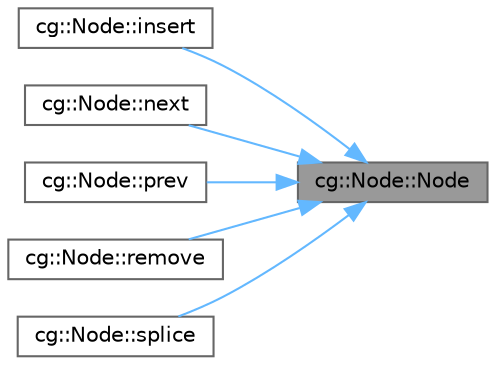 digraph "cg::Node::Node"
{
 // LATEX_PDF_SIZE
  bgcolor="transparent";
  edge [fontname=Helvetica,fontsize=10,labelfontname=Helvetica,labelfontsize=10];
  node [fontname=Helvetica,fontsize=10,shape=box,height=0.2,width=0.4];
  rankdir="RL";
  Node1 [id="Node000001",label="cg::Node::Node",height=0.2,width=0.4,color="gray40", fillcolor="grey60", style="filled", fontcolor="black",tooltip=" "];
  Node1 -> Node2 [id="edge1_Node000001_Node000002",dir="back",color="steelblue1",style="solid",tooltip=" "];
  Node2 [id="Node000002",label="cg::Node::insert",height=0.2,width=0.4,color="grey40", fillcolor="white", style="filled",URL="$classcg_1_1_node.html#a8c54167303ade247945b9ba5b816db1a",tooltip=" "];
  Node1 -> Node3 [id="edge2_Node000001_Node000003",dir="back",color="steelblue1",style="solid",tooltip=" "];
  Node3 [id="Node000003",label="cg::Node::next",height=0.2,width=0.4,color="grey40", fillcolor="white", style="filled",URL="$classcg_1_1_node.html#a5363f00ba6392489ff103c59e6845971",tooltip=" "];
  Node1 -> Node4 [id="edge3_Node000001_Node000004",dir="back",color="steelblue1",style="solid",tooltip=" "];
  Node4 [id="Node000004",label="cg::Node::prev",height=0.2,width=0.4,color="grey40", fillcolor="white", style="filled",URL="$classcg_1_1_node.html#a94ca95e1fbab2c793375efb23eba031a",tooltip=" "];
  Node1 -> Node5 [id="edge4_Node000001_Node000005",dir="back",color="steelblue1",style="solid",tooltip=" "];
  Node5 [id="Node000005",label="cg::Node::remove",height=0.2,width=0.4,color="grey40", fillcolor="white", style="filled",URL="$classcg_1_1_node.html#a2147454201b313608abe4ea2c2d0a8d4",tooltip=" "];
  Node1 -> Node6 [id="edge5_Node000001_Node000006",dir="back",color="steelblue1",style="solid",tooltip=" "];
  Node6 [id="Node000006",label="cg::Node::splice",height=0.2,width=0.4,color="grey40", fillcolor="white", style="filled",URL="$classcg_1_1_node.html#aaa7cec1e5f281906d336fd9a161ba289",tooltip=" "];
}
